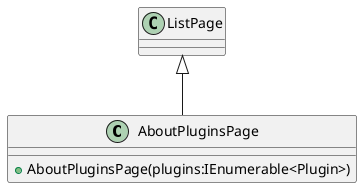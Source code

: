 @startuml
class AboutPluginsPage {
    + AboutPluginsPage(plugins:IEnumerable<Plugin>)
}
ListPage <|-- AboutPluginsPage
@enduml

